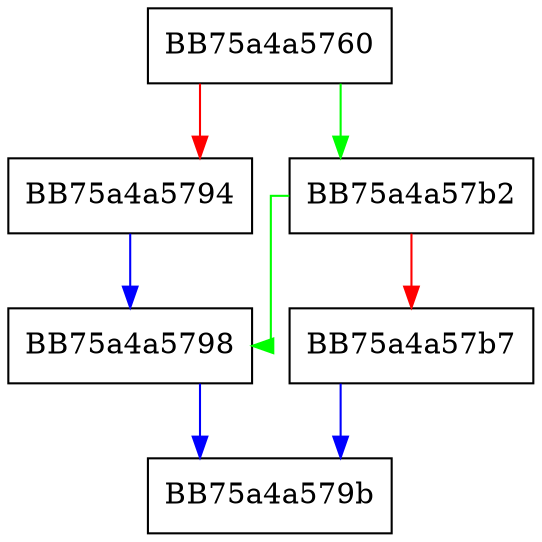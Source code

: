 digraph GetDueTime {
  node [shape="box"];
  graph [splines=ortho];
  BB75a4a5760 -> BB75a4a57b2 [color="green"];
  BB75a4a5760 -> BB75a4a5794 [color="red"];
  BB75a4a5794 -> BB75a4a5798 [color="blue"];
  BB75a4a5798 -> BB75a4a579b [color="blue"];
  BB75a4a57b2 -> BB75a4a5798 [color="green"];
  BB75a4a57b2 -> BB75a4a57b7 [color="red"];
  BB75a4a57b7 -> BB75a4a579b [color="blue"];
}